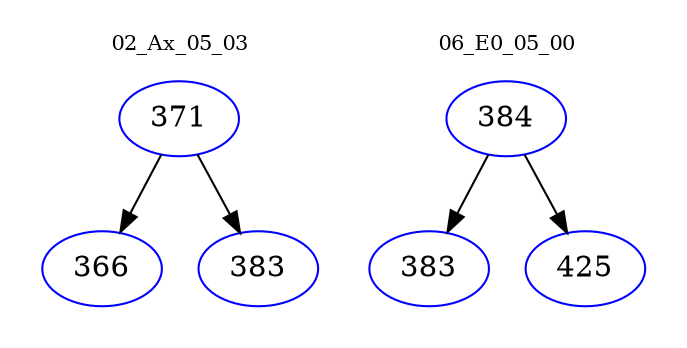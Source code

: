 digraph{
subgraph cluster_0 {
color = white
label = "02_Ax_05_03";
fontsize=10;
T0_371 [label="371", color="blue"]
T0_371 -> T0_366 [color="black"]
T0_366 [label="366", color="blue"]
T0_371 -> T0_383 [color="black"]
T0_383 [label="383", color="blue"]
}
subgraph cluster_1 {
color = white
label = "06_E0_05_00";
fontsize=10;
T1_384 [label="384", color="blue"]
T1_384 -> T1_383 [color="black"]
T1_383 [label="383", color="blue"]
T1_384 -> T1_425 [color="black"]
T1_425 [label="425", color="blue"]
}
}

